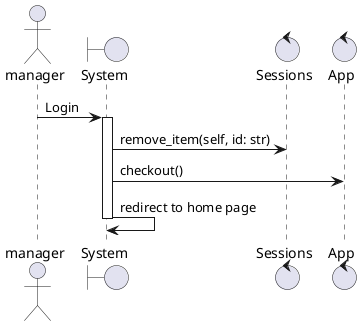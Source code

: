 @startuml login
actor manager
boundary "System" as system
control "Sessions" as sessions
control "App" as app
manager -> system: Login
activate system
system -> sessions: remove_item(self, id: str)
system -> app: checkout()
system -> system: redirect to home page
deactivate system
@enduml